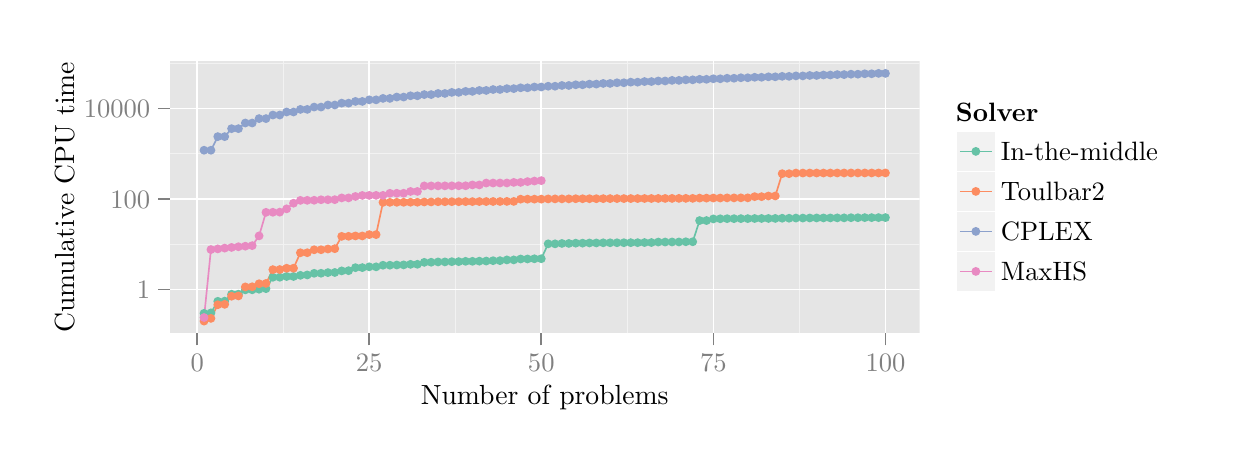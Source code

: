 % Created by tikzDevice version 0.7.0 on 2014-06-01 21:54:24
% !TEX encoding = UTF-8 Unicode
\begin{tikzpicture}[x=1pt,y=1pt]
\definecolor[named]{fillColor}{rgb}{1.00,1.00,1.00}
\path[use as bounding box,fill=fillColor,fill opacity=0.00] (0,0) rectangle (433.62,144.54);
\begin{scope}
\path[clip] (  0.00,  0.00) rectangle (433.62,144.54);
\definecolor[named]{drawColor}{rgb}{1.00,1.00,1.00}
\definecolor[named]{fillColor}{rgb}{1.00,1.00,1.00}

\path[draw=drawColor,line width= 0.6pt,line join=round,line cap=round,fill=fillColor] (  0.00,  0.00) rectangle (433.62,144.54);
\end{scope}
\begin{scope}
\path[clip] ( 51.42, 34.03) rectangle (322.26,132.50);
\definecolor[named]{fillColor}{rgb}{0.90,0.90,0.90}

\path[fill=fillColor] ( 51.42, 34.03) rectangle (322.26,132.50);
\definecolor[named]{drawColor}{rgb}{0.95,0.95,0.95}

\path[draw=drawColor,line width= 0.3pt,line join=round] ( 51.42, 66.28) --
	(322.26, 66.28);

\path[draw=drawColor,line width= 0.3pt,line join=round] ( 51.42, 98.96) --
	(322.26, 98.96);

\path[draw=drawColor,line width= 0.3pt,line join=round] ( 51.42,131.64) --
	(322.26,131.64);

\path[draw=drawColor,line width= 0.3pt,line join=round] ( 92.33, 34.03) --
	( 92.33,132.50);

\path[draw=drawColor,line width= 0.3pt,line join=round] (154.51, 34.03) --
	(154.51,132.50);

\path[draw=drawColor,line width= 0.3pt,line join=round] (216.68, 34.03) --
	(216.68,132.50);

\path[draw=drawColor,line width= 0.3pt,line join=round] (278.86, 34.03) --
	(278.86,132.50);
\definecolor[named]{drawColor}{rgb}{1.00,1.00,1.00}

\path[draw=drawColor,line width= 0.6pt,line join=round] ( 51.42, 49.93) --
	(322.26, 49.93);

\path[draw=drawColor,line width= 0.6pt,line join=round] ( 51.42, 82.62) --
	(322.26, 82.62);

\path[draw=drawColor,line width= 0.6pt,line join=round] ( 51.42,115.30) --
	(322.26,115.30);

\path[draw=drawColor,line width= 0.6pt,line join=round] ( 61.24, 34.03) --
	( 61.24,132.50);

\path[draw=drawColor,line width= 0.6pt,line join=round] (123.42, 34.03) --
	(123.42,132.50);

\path[draw=drawColor,line width= 0.6pt,line join=round] (185.59, 34.03) --
	(185.59,132.50);

\path[draw=drawColor,line width= 0.6pt,line join=round] (247.77, 34.03) --
	(247.77,132.50);

\path[draw=drawColor,line width= 0.6pt,line join=round] (309.95, 34.03) --
	(309.95,132.50);
\definecolor[named]{drawColor}{rgb}{0.40,0.76,0.65}

\path[draw=drawColor,line width= 0.6pt,line join=round] ( 63.73, 41.32) --
	( 66.22, 41.48) --
	( 68.70, 45.66) --
	( 71.19, 45.72) --
	( 73.68, 48.20) --
	( 76.16, 48.23) --
	( 78.65, 49.80) --
	( 81.14, 49.82) --
	( 83.62, 50.03) --
	( 86.11, 50.23) --
	( 88.60, 54.35) --
	( 91.09, 54.36) --
	( 93.57, 54.63) --
	( 96.06, 54.63) --
	( 98.55, 55.05) --
	(101.03, 55.19) --
	(103.52, 55.78) --
	(106.01, 55.80) --
	(108.49, 56.03) --
	(110.98, 56.08) --
	(113.47, 56.65) --
	(115.96, 56.73) --
	(118.44, 57.82) --
	(120.93, 57.84) --
	(123.42, 58.12) --
	(125.90, 58.12) --
	(128.39, 58.69) --
	(130.88, 58.71) --
	(133.37, 58.78) --
	(135.85, 58.82) --
	(138.34, 59.02) --
	(140.83, 59.04) --
	(143.31, 59.74) --
	(145.80, 59.78) --
	(148.29, 59.89) --
	(150.77, 59.90) --
	(153.26, 59.98) --
	(155.75, 60.00) --
	(158.24, 60.11) --
	(160.72, 60.11) --
	(163.21, 60.17) --
	(165.70, 60.21) --
	(168.18, 60.34) --
	(170.67, 60.35) --
	(173.16, 60.62) --
	(175.65, 60.63) --
	(178.13, 60.95) --
	(180.62, 60.96) --
	(183.11, 61.03) --
	(185.59, 61.05) --
	(188.08, 66.43) --
	(190.57, 66.43) --
	(193.05, 66.57) --
	(195.54, 66.57) --
	(198.03, 66.67) --
	(200.52, 66.68) --
	(203.00, 66.74) --
	(205.49, 66.75) --
	(207.98, 66.80) --
	(210.46, 66.81) --
	(212.95, 66.82) --
	(215.44, 66.83) --
	(217.92, 66.85) --
	(220.41, 66.85) --
	(222.90, 66.89) --
	(225.39, 66.90) --
	(227.87, 67.07) --
	(230.36, 67.08) --
	(232.85, 67.10) --
	(235.33, 67.10) --
	(237.82, 67.18) --
	(240.31, 67.18) --
	(242.80, 74.84) --
	(245.28, 74.84) --
	(247.77, 75.43) --
	(250.26, 75.48) --
	(252.74, 75.52) --
	(255.23, 75.52) --
	(257.72, 75.54) --
	(260.20, 75.54) --
	(262.69, 75.58) --
	(265.18, 75.59) --
	(267.67, 75.60) --
	(270.15, 75.61) --
	(272.64, 75.68) --
	(275.13, 75.68) --
	(277.61, 75.74) --
	(280.10, 75.74) --
	(282.59, 75.77) --
	(285.08, 75.78) --
	(287.56, 75.79) --
	(290.05, 75.79) --
	(292.54, 75.81) --
	(295.02, 75.81) --
	(297.51, 75.87) --
	(300.00, 75.87) --
	(302.48, 75.90) --
	(304.97, 75.90) --
	(307.46, 75.91) --
	(309.95, 75.91);
\definecolor[named]{drawColor}{rgb}{0.99,0.55,0.38}

\path[draw=drawColor,line width= 0.6pt,line join=round] ( 63.73, 38.51) --
	( 66.22, 39.50) --
	( 68.70, 44.42) --
	( 71.19, 44.57) --
	( 73.68, 47.50) --
	( 76.16, 47.60) --
	( 78.65, 50.86) --
	( 81.14, 50.92) --
	( 83.62, 52.01) --
	( 86.11, 52.12) --
	( 88.60, 57.11) --
	( 91.09, 57.14) --
	( 93.57, 57.61) --
	( 96.06, 57.63) --
	( 98.55, 63.21) --
	(101.03, 63.22) --
	(103.52, 64.28) --
	(106.01, 64.29) --
	(108.49, 64.56) --
	(110.98, 64.68) --
	(113.47, 69.13) --
	(115.96, 69.15) --
	(118.44, 69.28) --
	(120.93, 69.28) --
	(123.42, 69.76) --
	(125.90, 69.76) --
	(128.39, 81.42) --
	(130.88, 81.42) --
	(133.37, 81.44) --
	(135.85, 81.44) --
	(138.34, 81.46) --
	(140.83, 81.46) --
	(143.31, 81.56) --
	(145.80, 81.57) --
	(148.29, 81.64) --
	(150.77, 81.64) --
	(153.26, 81.66) --
	(155.75, 81.66) --
	(158.24, 81.69) --
	(160.72, 81.69) --
	(163.21, 81.71) --
	(165.70, 81.71) --
	(168.18, 81.73) --
	(170.67, 81.73) --
	(173.16, 81.76) --
	(175.65, 81.76) --
	(178.13, 82.57) --
	(180.62, 82.57) --
	(183.11, 82.58) --
	(185.59, 82.58) --
	(188.08, 82.66) --
	(190.57, 82.67) --
	(193.05, 82.68) --
	(195.54, 82.68) --
	(198.03, 82.73) --
	(200.52, 82.73) --
	(203.00, 82.74) --
	(205.49, 82.74) --
	(207.98, 82.76) --
	(210.46, 82.77) --
	(212.95, 82.78) --
	(215.44, 82.78) --
	(217.92, 82.79) --
	(220.41, 82.79) --
	(222.90, 82.81) --
	(225.39, 82.81) --
	(227.87, 82.83) --
	(230.36, 82.83) --
	(232.85, 82.84) --
	(235.33, 82.85) --
	(237.82, 82.86) --
	(240.31, 82.86) --
	(242.80, 82.95) --
	(245.28, 82.95) --
	(247.77, 82.98) --
	(250.26, 82.98) --
	(252.74, 83.03) --
	(255.23, 83.03) --
	(257.72, 83.05) --
	(260.20, 83.05) --
	(262.69, 83.48) --
	(265.18, 83.48) --
	(267.67, 83.71) --
	(270.15, 83.72) --
	(272.64, 91.78) --
	(275.13, 91.78) --
	(277.61, 92.01) --
	(280.10, 92.01) --
	(282.59, 92.02) --
	(285.08, 92.02) --
	(287.56, 92.02) --
	(290.05, 92.02) --
	(292.54, 92.03) --
	(295.02, 92.03) --
	(297.51, 92.04) --
	(300.00, 92.04) --
	(302.48, 92.04) --
	(304.97, 92.04) --
	(307.46, 92.04) --
	(309.95, 92.04);
\definecolor[named]{drawColor}{rgb}{0.55,0.63,0.80}

\path[draw=drawColor,line width= 0.6pt,line join=round] ( 63.73,100.25) --
	( 66.22,100.25) --
	( 68.70,105.17) --
	( 71.19,105.17) --
	( 73.68,108.05) --
	( 76.16,108.05) --
	( 78.65,110.09) --
	( 81.14,110.09) --
	( 83.62,111.68) --
	( 86.11,111.68) --
	( 88.60,112.97) --
	( 91.09,112.97) --
	( 93.57,114.07) --
	( 96.06,114.07) --
	( 98.55,115.01) --
	(101.03,115.01) --
	(103.52,115.85) --
	(106.01,115.85) --
	(108.49,116.60) --
	(110.98,116.60) --
	(113.47,117.27) --
	(115.96,117.27) --
	(118.44,117.89) --
	(120.93,117.89) --
	(123.42,118.46) --
	(125.90,118.46) --
	(128.39,118.98) --
	(130.88,118.98) --
	(133.37,119.47) --
	(135.85,119.47) --
	(138.34,119.93) --
	(140.83,119.93) --
	(143.31,120.36) --
	(145.80,120.36) --
	(148.29,120.77) --
	(150.77,120.77) --
	(153.26,121.15) --
	(155.75,121.15) --
	(158.24,121.52) --
	(160.72,121.52) --
	(163.21,121.86) --
	(165.70,121.86) --
	(168.18,122.19) --
	(170.67,122.19) --
	(173.16,122.51) --
	(175.65,122.51) --
	(178.13,122.81) --
	(180.62,122.81) --
	(183.11,123.10) --
	(185.59,123.10) --
	(188.08,123.38) --
	(190.57,123.38) --
	(193.05,123.65) --
	(195.54,123.65) --
	(198.03,123.90) --
	(200.52,123.90) --
	(203.00,124.15) --
	(205.49,124.15) --
	(207.98,124.39) --
	(210.46,124.39) --
	(212.95,124.63) --
	(215.44,124.63) --
	(217.92,124.85) --
	(220.41,124.85) --
	(222.90,125.07) --
	(225.39,125.07) --
	(227.87,125.28) --
	(230.36,125.28) --
	(232.85,125.49) --
	(235.33,125.49) --
	(237.82,125.69) --
	(240.31,125.69) --
	(242.80,125.88) --
	(245.28,125.88) --
	(247.77,126.07) --
	(250.26,126.07) --
	(252.74,126.26) --
	(255.23,126.26) --
	(257.72,126.44) --
	(260.20,126.44) --
	(262.69,126.61) --
	(265.18,126.61) --
	(267.67,126.78) --
	(270.15,126.78) --
	(272.64,126.95) --
	(275.13,126.95) --
	(277.61,127.11) --
	(280.10,127.11) --
	(282.59,127.27) --
	(285.08,127.27) --
	(287.56,127.43) --
	(290.05,127.43) --
	(292.54,127.58) --
	(295.02,127.58) --
	(297.51,127.73) --
	(300.00,127.73) --
	(302.48,127.88) --
	(304.97,127.88) --
	(307.46,128.02) --
	(309.95,128.02);
\definecolor[named]{drawColor}{rgb}{0.91,0.54,0.76}

\path[draw=drawColor,line width= 0.6pt,line join=round] ( 63.73, 39.80) --
	( 66.22, 64.36) --
	( 68.70, 64.60) --
	( 71.19, 64.88) --
	( 73.68, 65.13) --
	( 76.16, 65.38) --
	( 78.65, 65.58) --
	( 81.14, 65.78) --
	( 83.62, 69.30) --
	( 86.11, 77.81) --
	( 88.60, 77.84) --
	( 91.09, 77.88) --
	( 93.57, 79.07) --
	( 96.06, 81.11) --
	( 98.55, 82.13) --
	(101.03, 82.15) --
	(103.52, 82.18) --
	(106.01, 82.36) --
	(108.49, 82.37) --
	(110.98, 82.39) --
	(113.47, 83.02) --
	(115.96, 83.03) --
	(118.44, 83.55) --
	(120.93, 83.91) --
	(123.42, 83.93) --
	(125.90, 83.94) --
	(128.39, 83.95) --
	(130.88, 84.69) --
	(133.37, 84.71) --
	(135.85, 84.72) --
	(138.34, 85.35) --
	(140.83, 85.36) --
	(143.31, 87.36) --
	(145.80, 87.36) --
	(148.29, 87.37) --
	(150.77, 87.38) --
	(153.26, 87.39) --
	(155.75, 87.41) --
	(158.24, 87.41) --
	(160.72, 87.71) --
	(163.21, 87.71) --
	(165.70, 88.39) --
	(168.18, 88.40) --
	(170.67, 88.41) --
	(173.16, 88.42) --
	(175.65, 88.63) --
	(178.13, 88.63) --
	(180.62, 88.92) --
	(183.11, 89.12) --
	(185.59, 89.27);
\definecolor[named]{fillColor}{rgb}{0.40,0.76,0.65}

\path[fill=fillColor] ( 63.73, 41.32) circle (  1.60);

\path[fill=fillColor] ( 66.22, 41.48) circle (  1.60);

\path[fill=fillColor] ( 68.70, 45.66) circle (  1.60);

\path[fill=fillColor] ( 71.19, 45.72) circle (  1.60);

\path[fill=fillColor] ( 73.68, 48.20) circle (  1.60);

\path[fill=fillColor] ( 76.16, 48.23) circle (  1.60);

\path[fill=fillColor] ( 78.65, 49.80) circle (  1.60);

\path[fill=fillColor] ( 81.14, 49.82) circle (  1.60);

\path[fill=fillColor] ( 83.62, 50.03) circle (  1.60);

\path[fill=fillColor] ( 86.11, 50.23) circle (  1.60);

\path[fill=fillColor] ( 88.60, 54.35) circle (  1.60);

\path[fill=fillColor] ( 91.09, 54.36) circle (  1.60);

\path[fill=fillColor] ( 93.57, 54.63) circle (  1.60);

\path[fill=fillColor] ( 96.06, 54.63) circle (  1.60);

\path[fill=fillColor] ( 98.55, 55.05) circle (  1.60);

\path[fill=fillColor] (101.03, 55.19) circle (  1.60);

\path[fill=fillColor] (103.52, 55.78) circle (  1.60);

\path[fill=fillColor] (106.01, 55.80) circle (  1.60);

\path[fill=fillColor] (108.49, 56.03) circle (  1.60);

\path[fill=fillColor] (110.98, 56.08) circle (  1.60);

\path[fill=fillColor] (113.47, 56.65) circle (  1.60);

\path[fill=fillColor] (115.96, 56.73) circle (  1.60);

\path[fill=fillColor] (118.44, 57.82) circle (  1.60);

\path[fill=fillColor] (120.93, 57.84) circle (  1.60);

\path[fill=fillColor] (123.42, 58.12) circle (  1.60);

\path[fill=fillColor] (125.90, 58.12) circle (  1.60);

\path[fill=fillColor] (128.39, 58.69) circle (  1.60);

\path[fill=fillColor] (130.88, 58.71) circle (  1.60);

\path[fill=fillColor] (133.37, 58.78) circle (  1.60);

\path[fill=fillColor] (135.85, 58.82) circle (  1.60);

\path[fill=fillColor] (138.34, 59.02) circle (  1.60);

\path[fill=fillColor] (140.83, 59.04) circle (  1.60);

\path[fill=fillColor] (143.31, 59.74) circle (  1.60);

\path[fill=fillColor] (145.80, 59.78) circle (  1.60);

\path[fill=fillColor] (148.29, 59.89) circle (  1.60);

\path[fill=fillColor] (150.77, 59.90) circle (  1.60);

\path[fill=fillColor] (153.26, 59.98) circle (  1.60);

\path[fill=fillColor] (155.75, 60.00) circle (  1.60);

\path[fill=fillColor] (158.24, 60.11) circle (  1.60);

\path[fill=fillColor] (160.72, 60.11) circle (  1.60);

\path[fill=fillColor] (163.21, 60.17) circle (  1.60);

\path[fill=fillColor] (165.70, 60.21) circle (  1.60);

\path[fill=fillColor] (168.18, 60.34) circle (  1.60);

\path[fill=fillColor] (170.67, 60.35) circle (  1.60);

\path[fill=fillColor] (173.16, 60.62) circle (  1.60);

\path[fill=fillColor] (175.65, 60.63) circle (  1.60);

\path[fill=fillColor] (178.13, 60.95) circle (  1.60);

\path[fill=fillColor] (180.62, 60.96) circle (  1.60);

\path[fill=fillColor] (183.11, 61.03) circle (  1.60);

\path[fill=fillColor] (185.59, 61.05) circle (  1.60);

\path[fill=fillColor] (188.08, 66.43) circle (  1.60);

\path[fill=fillColor] (190.57, 66.43) circle (  1.60);

\path[fill=fillColor] (193.05, 66.57) circle (  1.60);

\path[fill=fillColor] (195.54, 66.57) circle (  1.60);

\path[fill=fillColor] (198.03, 66.67) circle (  1.60);

\path[fill=fillColor] (200.52, 66.68) circle (  1.60);

\path[fill=fillColor] (203.00, 66.74) circle (  1.60);

\path[fill=fillColor] (205.49, 66.75) circle (  1.60);

\path[fill=fillColor] (207.98, 66.80) circle (  1.60);

\path[fill=fillColor] (210.46, 66.81) circle (  1.60);

\path[fill=fillColor] (212.95, 66.82) circle (  1.60);

\path[fill=fillColor] (215.44, 66.83) circle (  1.60);

\path[fill=fillColor] (217.92, 66.85) circle (  1.60);

\path[fill=fillColor] (220.41, 66.85) circle (  1.60);

\path[fill=fillColor] (222.90, 66.89) circle (  1.60);

\path[fill=fillColor] (225.39, 66.90) circle (  1.60);

\path[fill=fillColor] (227.87, 67.07) circle (  1.60);

\path[fill=fillColor] (230.36, 67.08) circle (  1.60);

\path[fill=fillColor] (232.85, 67.10) circle (  1.60);

\path[fill=fillColor] (235.33, 67.10) circle (  1.60);

\path[fill=fillColor] (237.82, 67.18) circle (  1.60);

\path[fill=fillColor] (240.31, 67.18) circle (  1.60);

\path[fill=fillColor] (242.80, 74.84) circle (  1.60);

\path[fill=fillColor] (245.28, 74.84) circle (  1.60);

\path[fill=fillColor] (247.77, 75.43) circle (  1.60);

\path[fill=fillColor] (250.26, 75.48) circle (  1.60);

\path[fill=fillColor] (252.74, 75.52) circle (  1.60);

\path[fill=fillColor] (255.23, 75.52) circle (  1.60);

\path[fill=fillColor] (257.72, 75.54) circle (  1.60);

\path[fill=fillColor] (260.20, 75.54) circle (  1.60);

\path[fill=fillColor] (262.69, 75.58) circle (  1.60);

\path[fill=fillColor] (265.18, 75.59) circle (  1.60);

\path[fill=fillColor] (267.67, 75.60) circle (  1.60);

\path[fill=fillColor] (270.15, 75.61) circle (  1.60);

\path[fill=fillColor] (272.64, 75.68) circle (  1.60);

\path[fill=fillColor] (275.13, 75.68) circle (  1.60);

\path[fill=fillColor] (277.61, 75.74) circle (  1.60);

\path[fill=fillColor] (280.10, 75.74) circle (  1.60);

\path[fill=fillColor] (282.59, 75.77) circle (  1.60);

\path[fill=fillColor] (285.08, 75.78) circle (  1.60);

\path[fill=fillColor] (287.56, 75.79) circle (  1.60);

\path[fill=fillColor] (290.05, 75.79) circle (  1.60);

\path[fill=fillColor] (292.54, 75.81) circle (  1.60);

\path[fill=fillColor] (295.02, 75.81) circle (  1.60);

\path[fill=fillColor] (297.51, 75.87) circle (  1.60);

\path[fill=fillColor] (300.00, 75.87) circle (  1.60);

\path[fill=fillColor] (302.48, 75.90) circle (  1.60);

\path[fill=fillColor] (304.97, 75.90) circle (  1.60);

\path[fill=fillColor] (307.46, 75.91) circle (  1.60);

\path[fill=fillColor] (309.95, 75.91) circle (  1.60);
\definecolor[named]{fillColor}{rgb}{0.99,0.55,0.38}

\path[fill=fillColor] ( 63.73, 38.51) circle (  1.60);

\path[fill=fillColor] ( 66.22, 39.50) circle (  1.60);

\path[fill=fillColor] ( 68.70, 44.42) circle (  1.60);

\path[fill=fillColor] ( 71.19, 44.57) circle (  1.60);

\path[fill=fillColor] ( 73.68, 47.50) circle (  1.60);

\path[fill=fillColor] ( 76.16, 47.60) circle (  1.60);

\path[fill=fillColor] ( 78.65, 50.86) circle (  1.60);

\path[fill=fillColor] ( 81.14, 50.92) circle (  1.60);

\path[fill=fillColor] ( 83.62, 52.01) circle (  1.60);

\path[fill=fillColor] ( 86.11, 52.12) circle (  1.60);

\path[fill=fillColor] ( 88.60, 57.11) circle (  1.60);

\path[fill=fillColor] ( 91.09, 57.14) circle (  1.60);

\path[fill=fillColor] ( 93.57, 57.61) circle (  1.60);

\path[fill=fillColor] ( 96.06, 57.63) circle (  1.60);

\path[fill=fillColor] ( 98.55, 63.21) circle (  1.60);

\path[fill=fillColor] (101.03, 63.22) circle (  1.60);

\path[fill=fillColor] (103.52, 64.28) circle (  1.60);

\path[fill=fillColor] (106.01, 64.29) circle (  1.60);

\path[fill=fillColor] (108.49, 64.56) circle (  1.60);

\path[fill=fillColor] (110.98, 64.68) circle (  1.60);

\path[fill=fillColor] (113.47, 69.13) circle (  1.60);

\path[fill=fillColor] (115.96, 69.15) circle (  1.60);

\path[fill=fillColor] (118.44, 69.28) circle (  1.60);

\path[fill=fillColor] (120.93, 69.28) circle (  1.60);

\path[fill=fillColor] (123.42, 69.76) circle (  1.60);

\path[fill=fillColor] (125.90, 69.76) circle (  1.60);

\path[fill=fillColor] (128.39, 81.42) circle (  1.60);

\path[fill=fillColor] (130.88, 81.42) circle (  1.60);

\path[fill=fillColor] (133.37, 81.44) circle (  1.60);

\path[fill=fillColor] (135.85, 81.44) circle (  1.60);

\path[fill=fillColor] (138.34, 81.46) circle (  1.60);

\path[fill=fillColor] (140.83, 81.46) circle (  1.60);

\path[fill=fillColor] (143.31, 81.56) circle (  1.60);

\path[fill=fillColor] (145.80, 81.57) circle (  1.60);

\path[fill=fillColor] (148.29, 81.64) circle (  1.60);

\path[fill=fillColor] (150.77, 81.64) circle (  1.60);

\path[fill=fillColor] (153.26, 81.66) circle (  1.60);

\path[fill=fillColor] (155.75, 81.66) circle (  1.60);

\path[fill=fillColor] (158.24, 81.69) circle (  1.60);

\path[fill=fillColor] (160.72, 81.69) circle (  1.60);

\path[fill=fillColor] (163.21, 81.71) circle (  1.60);

\path[fill=fillColor] (165.70, 81.71) circle (  1.60);

\path[fill=fillColor] (168.18, 81.73) circle (  1.60);

\path[fill=fillColor] (170.67, 81.73) circle (  1.60);

\path[fill=fillColor] (173.16, 81.76) circle (  1.60);

\path[fill=fillColor] (175.65, 81.76) circle (  1.60);

\path[fill=fillColor] (178.13, 82.57) circle (  1.60);

\path[fill=fillColor] (180.62, 82.57) circle (  1.60);

\path[fill=fillColor] (183.11, 82.58) circle (  1.60);

\path[fill=fillColor] (185.59, 82.58) circle (  1.60);

\path[fill=fillColor] (188.08, 82.66) circle (  1.60);

\path[fill=fillColor] (190.57, 82.67) circle (  1.60);

\path[fill=fillColor] (193.05, 82.68) circle (  1.60);

\path[fill=fillColor] (195.54, 82.68) circle (  1.60);

\path[fill=fillColor] (198.03, 82.73) circle (  1.60);

\path[fill=fillColor] (200.52, 82.73) circle (  1.60);

\path[fill=fillColor] (203.00, 82.74) circle (  1.60);

\path[fill=fillColor] (205.49, 82.74) circle (  1.60);

\path[fill=fillColor] (207.98, 82.76) circle (  1.60);

\path[fill=fillColor] (210.46, 82.77) circle (  1.60);

\path[fill=fillColor] (212.95, 82.78) circle (  1.60);

\path[fill=fillColor] (215.44, 82.78) circle (  1.60);

\path[fill=fillColor] (217.92, 82.79) circle (  1.60);

\path[fill=fillColor] (220.41, 82.79) circle (  1.60);

\path[fill=fillColor] (222.90, 82.81) circle (  1.60);

\path[fill=fillColor] (225.39, 82.81) circle (  1.60);

\path[fill=fillColor] (227.87, 82.83) circle (  1.60);

\path[fill=fillColor] (230.36, 82.83) circle (  1.60);

\path[fill=fillColor] (232.85, 82.84) circle (  1.60);

\path[fill=fillColor] (235.33, 82.85) circle (  1.60);

\path[fill=fillColor] (237.82, 82.86) circle (  1.60);

\path[fill=fillColor] (240.31, 82.86) circle (  1.60);

\path[fill=fillColor] (242.80, 82.95) circle (  1.60);

\path[fill=fillColor] (245.28, 82.95) circle (  1.60);

\path[fill=fillColor] (247.77, 82.98) circle (  1.60);

\path[fill=fillColor] (250.26, 82.98) circle (  1.60);

\path[fill=fillColor] (252.74, 83.03) circle (  1.60);

\path[fill=fillColor] (255.23, 83.03) circle (  1.60);

\path[fill=fillColor] (257.72, 83.05) circle (  1.60);

\path[fill=fillColor] (260.20, 83.05) circle (  1.60);

\path[fill=fillColor] (262.69, 83.48) circle (  1.60);

\path[fill=fillColor] (265.18, 83.48) circle (  1.60);

\path[fill=fillColor] (267.67, 83.71) circle (  1.60);

\path[fill=fillColor] (270.15, 83.72) circle (  1.60);

\path[fill=fillColor] (272.64, 91.78) circle (  1.60);

\path[fill=fillColor] (275.13, 91.78) circle (  1.60);

\path[fill=fillColor] (277.61, 92.01) circle (  1.60);

\path[fill=fillColor] (280.10, 92.01) circle (  1.60);

\path[fill=fillColor] (282.59, 92.02) circle (  1.60);

\path[fill=fillColor] (285.08, 92.02) circle (  1.60);

\path[fill=fillColor] (287.56, 92.02) circle (  1.60);

\path[fill=fillColor] (290.05, 92.02) circle (  1.60);

\path[fill=fillColor] (292.54, 92.03) circle (  1.60);

\path[fill=fillColor] (295.02, 92.03) circle (  1.60);

\path[fill=fillColor] (297.51, 92.04) circle (  1.60);

\path[fill=fillColor] (300.00, 92.04) circle (  1.60);

\path[fill=fillColor] (302.48, 92.04) circle (  1.60);

\path[fill=fillColor] (304.97, 92.04) circle (  1.60);

\path[fill=fillColor] (307.46, 92.04) circle (  1.60);

\path[fill=fillColor] (309.95, 92.04) circle (  1.60);
\definecolor[named]{fillColor}{rgb}{0.55,0.63,0.80}

\path[fill=fillColor] ( 63.73,100.25) circle (  1.60);

\path[fill=fillColor] ( 66.22,100.25) circle (  1.60);

\path[fill=fillColor] ( 68.70,105.17) circle (  1.60);

\path[fill=fillColor] ( 71.19,105.17) circle (  1.60);

\path[fill=fillColor] ( 73.68,108.05) circle (  1.60);

\path[fill=fillColor] ( 76.16,108.05) circle (  1.60);

\path[fill=fillColor] ( 78.65,110.09) circle (  1.60);

\path[fill=fillColor] ( 81.14,110.09) circle (  1.60);

\path[fill=fillColor] ( 83.62,111.68) circle (  1.60);

\path[fill=fillColor] ( 86.11,111.68) circle (  1.60);

\path[fill=fillColor] ( 88.60,112.97) circle (  1.60);

\path[fill=fillColor] ( 91.09,112.97) circle (  1.60);

\path[fill=fillColor] ( 93.57,114.07) circle (  1.60);

\path[fill=fillColor] ( 96.06,114.07) circle (  1.60);

\path[fill=fillColor] ( 98.55,115.01) circle (  1.60);

\path[fill=fillColor] (101.03,115.01) circle (  1.60);

\path[fill=fillColor] (103.52,115.85) circle (  1.60);

\path[fill=fillColor] (106.01,115.85) circle (  1.60);

\path[fill=fillColor] (108.49,116.60) circle (  1.60);

\path[fill=fillColor] (110.98,116.60) circle (  1.60);

\path[fill=fillColor] (113.47,117.27) circle (  1.60);

\path[fill=fillColor] (115.96,117.27) circle (  1.60);

\path[fill=fillColor] (118.44,117.89) circle (  1.60);

\path[fill=fillColor] (120.93,117.89) circle (  1.60);

\path[fill=fillColor] (123.42,118.46) circle (  1.60);

\path[fill=fillColor] (125.90,118.46) circle (  1.60);

\path[fill=fillColor] (128.39,118.98) circle (  1.60);

\path[fill=fillColor] (130.88,118.98) circle (  1.60);

\path[fill=fillColor] (133.37,119.47) circle (  1.60);

\path[fill=fillColor] (135.85,119.47) circle (  1.60);

\path[fill=fillColor] (138.34,119.93) circle (  1.60);

\path[fill=fillColor] (140.83,119.93) circle (  1.60);

\path[fill=fillColor] (143.31,120.36) circle (  1.60);

\path[fill=fillColor] (145.80,120.36) circle (  1.60);

\path[fill=fillColor] (148.29,120.77) circle (  1.60);

\path[fill=fillColor] (150.77,120.77) circle (  1.60);

\path[fill=fillColor] (153.26,121.15) circle (  1.60);

\path[fill=fillColor] (155.75,121.15) circle (  1.60);

\path[fill=fillColor] (158.24,121.52) circle (  1.60);

\path[fill=fillColor] (160.72,121.52) circle (  1.60);

\path[fill=fillColor] (163.21,121.86) circle (  1.60);

\path[fill=fillColor] (165.70,121.86) circle (  1.60);

\path[fill=fillColor] (168.18,122.19) circle (  1.60);

\path[fill=fillColor] (170.67,122.19) circle (  1.60);

\path[fill=fillColor] (173.16,122.51) circle (  1.60);

\path[fill=fillColor] (175.65,122.51) circle (  1.60);

\path[fill=fillColor] (178.13,122.81) circle (  1.60);

\path[fill=fillColor] (180.62,122.81) circle (  1.60);

\path[fill=fillColor] (183.11,123.10) circle (  1.60);

\path[fill=fillColor] (185.59,123.10) circle (  1.60);

\path[fill=fillColor] (188.08,123.38) circle (  1.60);

\path[fill=fillColor] (190.57,123.38) circle (  1.60);

\path[fill=fillColor] (193.05,123.65) circle (  1.60);

\path[fill=fillColor] (195.54,123.65) circle (  1.60);

\path[fill=fillColor] (198.03,123.90) circle (  1.60);

\path[fill=fillColor] (200.52,123.90) circle (  1.60);

\path[fill=fillColor] (203.00,124.15) circle (  1.60);

\path[fill=fillColor] (205.49,124.15) circle (  1.60);

\path[fill=fillColor] (207.98,124.39) circle (  1.60);

\path[fill=fillColor] (210.46,124.39) circle (  1.60);

\path[fill=fillColor] (212.95,124.63) circle (  1.60);

\path[fill=fillColor] (215.44,124.63) circle (  1.60);

\path[fill=fillColor] (217.92,124.85) circle (  1.60);

\path[fill=fillColor] (220.41,124.85) circle (  1.60);

\path[fill=fillColor] (222.90,125.07) circle (  1.60);

\path[fill=fillColor] (225.39,125.07) circle (  1.60);

\path[fill=fillColor] (227.87,125.28) circle (  1.60);

\path[fill=fillColor] (230.36,125.28) circle (  1.60);

\path[fill=fillColor] (232.85,125.49) circle (  1.60);

\path[fill=fillColor] (235.33,125.49) circle (  1.60);

\path[fill=fillColor] (237.82,125.69) circle (  1.60);

\path[fill=fillColor] (240.31,125.69) circle (  1.60);

\path[fill=fillColor] (242.80,125.88) circle (  1.60);

\path[fill=fillColor] (245.28,125.88) circle (  1.60);

\path[fill=fillColor] (247.77,126.07) circle (  1.60);

\path[fill=fillColor] (250.26,126.07) circle (  1.60);

\path[fill=fillColor] (252.74,126.26) circle (  1.60);

\path[fill=fillColor] (255.23,126.26) circle (  1.60);

\path[fill=fillColor] (257.72,126.44) circle (  1.60);

\path[fill=fillColor] (260.20,126.44) circle (  1.60);

\path[fill=fillColor] (262.69,126.61) circle (  1.60);

\path[fill=fillColor] (265.18,126.61) circle (  1.60);

\path[fill=fillColor] (267.67,126.78) circle (  1.60);

\path[fill=fillColor] (270.15,126.78) circle (  1.60);

\path[fill=fillColor] (272.64,126.95) circle (  1.60);

\path[fill=fillColor] (275.13,126.95) circle (  1.60);

\path[fill=fillColor] (277.61,127.11) circle (  1.60);

\path[fill=fillColor] (280.10,127.11) circle (  1.60);

\path[fill=fillColor] (282.59,127.27) circle (  1.60);

\path[fill=fillColor] (285.08,127.27) circle (  1.60);

\path[fill=fillColor] (287.56,127.43) circle (  1.60);

\path[fill=fillColor] (290.05,127.43) circle (  1.60);

\path[fill=fillColor] (292.54,127.58) circle (  1.60);

\path[fill=fillColor] (295.02,127.58) circle (  1.60);

\path[fill=fillColor] (297.51,127.73) circle (  1.60);

\path[fill=fillColor] (300.00,127.73) circle (  1.60);

\path[fill=fillColor] (302.48,127.88) circle (  1.60);

\path[fill=fillColor] (304.97,127.88) circle (  1.60);

\path[fill=fillColor] (307.46,128.02) circle (  1.60);

\path[fill=fillColor] (309.95,128.02) circle (  1.60);
\definecolor[named]{fillColor}{rgb}{0.91,0.54,0.76}

\path[fill=fillColor] ( 63.73, 39.80) circle (  1.60);

\path[fill=fillColor] ( 66.22, 64.36) circle (  1.60);

\path[fill=fillColor] ( 68.70, 64.60) circle (  1.60);

\path[fill=fillColor] ( 71.19, 64.88) circle (  1.60);

\path[fill=fillColor] ( 73.68, 65.13) circle (  1.60);

\path[fill=fillColor] ( 76.16, 65.38) circle (  1.60);

\path[fill=fillColor] ( 78.65, 65.58) circle (  1.60);

\path[fill=fillColor] ( 81.14, 65.78) circle (  1.60);

\path[fill=fillColor] ( 83.62, 69.30) circle (  1.60);

\path[fill=fillColor] ( 86.11, 77.81) circle (  1.60);

\path[fill=fillColor] ( 88.60, 77.84) circle (  1.60);

\path[fill=fillColor] ( 91.09, 77.88) circle (  1.60);

\path[fill=fillColor] ( 93.57, 79.07) circle (  1.60);

\path[fill=fillColor] ( 96.06, 81.11) circle (  1.60);

\path[fill=fillColor] ( 98.55, 82.13) circle (  1.60);

\path[fill=fillColor] (101.03, 82.15) circle (  1.60);

\path[fill=fillColor] (103.52, 82.18) circle (  1.60);

\path[fill=fillColor] (106.01, 82.36) circle (  1.60);

\path[fill=fillColor] (108.49, 82.37) circle (  1.60);

\path[fill=fillColor] (110.98, 82.39) circle (  1.60);

\path[fill=fillColor] (113.47, 83.02) circle (  1.60);

\path[fill=fillColor] (115.96, 83.03) circle (  1.60);

\path[fill=fillColor] (118.44, 83.55) circle (  1.60);

\path[fill=fillColor] (120.93, 83.91) circle (  1.60);

\path[fill=fillColor] (123.42, 83.93) circle (  1.60);

\path[fill=fillColor] (125.90, 83.94) circle (  1.60);

\path[fill=fillColor] (128.39, 83.95) circle (  1.60);

\path[fill=fillColor] (130.88, 84.69) circle (  1.60);

\path[fill=fillColor] (133.37, 84.71) circle (  1.60);

\path[fill=fillColor] (135.85, 84.72) circle (  1.60);

\path[fill=fillColor] (138.34, 85.35) circle (  1.60);

\path[fill=fillColor] (140.83, 85.36) circle (  1.60);

\path[fill=fillColor] (143.31, 87.36) circle (  1.60);

\path[fill=fillColor] (145.80, 87.36) circle (  1.60);

\path[fill=fillColor] (148.29, 87.37) circle (  1.60);

\path[fill=fillColor] (150.77, 87.38) circle (  1.60);

\path[fill=fillColor] (153.26, 87.39) circle (  1.60);

\path[fill=fillColor] (155.75, 87.41) circle (  1.60);

\path[fill=fillColor] (158.24, 87.41) circle (  1.60);

\path[fill=fillColor] (160.72, 87.71) circle (  1.60);

\path[fill=fillColor] (163.21, 87.71) circle (  1.60);

\path[fill=fillColor] (165.70, 88.39) circle (  1.60);

\path[fill=fillColor] (168.18, 88.40) circle (  1.60);

\path[fill=fillColor] (170.67, 88.41) circle (  1.60);

\path[fill=fillColor] (173.16, 88.42) circle (  1.60);

\path[fill=fillColor] (175.65, 88.63) circle (  1.60);

\path[fill=fillColor] (178.13, 88.63) circle (  1.60);

\path[fill=fillColor] (180.62, 88.92) circle (  1.60);

\path[fill=fillColor] (183.11, 89.12) circle (  1.60);

\path[fill=fillColor] (185.59, 89.27) circle (  1.60);
\end{scope}
\begin{scope}
\path[clip] (  0.00,  0.00) rectangle (433.62,144.54);
\definecolor[named]{drawColor}{rgb}{0.50,0.50,0.50}

\node[text=drawColor,anchor=base east,inner sep=0pt, outer sep=0pt, scale=  0.96] at ( 44.30, 46.63) {1};

\node[text=drawColor,anchor=base east,inner sep=0pt, outer sep=0pt, scale=  0.96] at ( 44.30, 79.31) {100};

\node[text=drawColor,anchor=base east,inner sep=0pt, outer sep=0pt, scale=  0.96] at ( 44.30,112.00) {10000};
\end{scope}
\begin{scope}
\path[clip] (  0.00,  0.00) rectangle (433.62,144.54);
\definecolor[named]{drawColor}{rgb}{0.50,0.50,0.50}

\path[draw=drawColor,line width= 0.6pt,line join=round] ( 47.15, 49.93) --
	( 51.42, 49.93);

\path[draw=drawColor,line width= 0.6pt,line join=round] ( 47.15, 82.62) --
	( 51.42, 82.62);

\path[draw=drawColor,line width= 0.6pt,line join=round] ( 47.15,115.30) --
	( 51.42,115.30);
\end{scope}
\begin{scope}
\path[clip] (  0.00,  0.00) rectangle (433.62,144.54);
\definecolor[named]{drawColor}{rgb}{0.50,0.50,0.50}

\path[draw=drawColor,line width= 0.6pt,line join=round] ( 61.24, 29.77) --
	( 61.24, 34.03);

\path[draw=drawColor,line width= 0.6pt,line join=round] (123.42, 29.77) --
	(123.42, 34.03);

\path[draw=drawColor,line width= 0.6pt,line join=round] (185.59, 29.77) --
	(185.59, 34.03);

\path[draw=drawColor,line width= 0.6pt,line join=round] (247.77, 29.77) --
	(247.77, 34.03);

\path[draw=drawColor,line width= 0.6pt,line join=round] (309.95, 29.77) --
	(309.95, 34.03);
\end{scope}
\begin{scope}
\path[clip] (  0.00,  0.00) rectangle (433.62,144.54);
\definecolor[named]{drawColor}{rgb}{0.50,0.50,0.50}

\node[text=drawColor,anchor=base,inner sep=0pt, outer sep=0pt, scale=  0.96] at ( 61.24, 20.31) {0};

\node[text=drawColor,anchor=base,inner sep=0pt, outer sep=0pt, scale=  0.96] at (123.42, 20.31) {25};

\node[text=drawColor,anchor=base,inner sep=0pt, outer sep=0pt, scale=  0.96] at (185.59, 20.31) {50};

\node[text=drawColor,anchor=base,inner sep=0pt, outer sep=0pt, scale=  0.96] at (247.77, 20.31) {75};

\node[text=drawColor,anchor=base,inner sep=0pt, outer sep=0pt, scale=  0.96] at (309.95, 20.31) {100};
\end{scope}
\begin{scope}
\path[clip] (  0.00,  0.00) rectangle (433.62,144.54);
\definecolor[named]{drawColor}{rgb}{0.00,0.00,0.00}

\node[text=drawColor,anchor=base,inner sep=0pt, outer sep=0pt, scale=  1] at (186.84,  8.53) {Number of problems};
\end{scope}
\begin{scope}
\path[clip] (  0.00,  0.00) rectangle (433.62,144.54);
\definecolor[named]{drawColor}{rgb}{0.00,0.00,0.00}

\node[text=drawColor,rotate= 90.00,anchor=base,inner sep=0pt, outer sep=0pt, scale=  1] at ( 16.80, 83.26) {Cumulative CPU time};
\end{scope}
\begin{scope}
\path[clip] (  0.00,  0.00) rectangle (433.62,144.54);
\definecolor[named]{fillColor}{rgb}{1.00,1.00,1.00}

\path[fill=fillColor] (331.12, 44.97) rectangle (412.71,121.56);
\end{scope}
\begin{scope}
\path[clip] (  0.00,  0.00) rectangle (433.62,144.54);
\definecolor[named]{drawColor}{rgb}{0.00,0.00,0.00}

\node[text=drawColor,anchor=base west,inner sep=0pt, outer sep=0pt, scale=  0.96] at (335.39,110.67) {\bfseries Solver};
\end{scope}
\begin{scope}
\path[clip] (  0.00,  0.00) rectangle (433.62,144.54);
\definecolor[named]{drawColor}{rgb}{1.00,1.00,1.00}
\definecolor[named]{fillColor}{rgb}{0.95,0.95,0.95}

\path[draw=drawColor,line width= 0.6pt,line join=round,line cap=round,fill=fillColor] (335.39, 92.60) rectangle (349.85,107.05);
\end{scope}
\begin{scope}
\path[clip] (  0.00,  0.00) rectangle (433.62,144.54);
\definecolor[named]{drawColor}{rgb}{0.40,0.76,0.65}

\path[draw=drawColor,line width= 0.6pt,line join=round] (336.84, 99.83) -- (348.40, 99.83);
\end{scope}
\begin{scope}
\path[clip] (  0.00,  0.00) rectangle (433.62,144.54);
\definecolor[named]{fillColor}{rgb}{0.40,0.76,0.65}

\path[fill=fillColor] (342.62, 99.83) circle (  1.60);
\end{scope}
\begin{scope}
\path[clip] (  0.00,  0.00) rectangle (433.62,144.54);
\definecolor[named]{drawColor}{rgb}{1.00,1.00,1.00}
\definecolor[named]{fillColor}{rgb}{0.95,0.95,0.95}

\path[draw=drawColor,line width= 0.6pt,line join=round,line cap=round,fill=fillColor] (335.39, 78.15) rectangle (349.85, 92.60);
\end{scope}
\begin{scope}
\path[clip] (  0.00,  0.00) rectangle (433.62,144.54);
\definecolor[named]{drawColor}{rgb}{0.99,0.55,0.38}

\path[draw=drawColor,line width= 0.6pt,line join=round] (336.84, 85.37) -- (348.40, 85.37);
\end{scope}
\begin{scope}
\path[clip] (  0.00,  0.00) rectangle (433.62,144.54);
\definecolor[named]{fillColor}{rgb}{0.99,0.55,0.38}

\path[fill=fillColor] (342.62, 85.37) circle (  1.60);
\end{scope}
\begin{scope}
\path[clip] (  0.00,  0.00) rectangle (433.62,144.54);
\definecolor[named]{drawColor}{rgb}{1.00,1.00,1.00}
\definecolor[named]{fillColor}{rgb}{0.95,0.95,0.95}

\path[draw=drawColor,line width= 0.6pt,line join=round,line cap=round,fill=fillColor] (335.39, 63.69) rectangle (349.85, 78.15);
\end{scope}
\begin{scope}
\path[clip] (  0.00,  0.00) rectangle (433.62,144.54);
\definecolor[named]{drawColor}{rgb}{0.55,0.63,0.80}

\path[draw=drawColor,line width= 0.6pt,line join=round] (336.84, 70.92) -- (348.40, 70.92);
\end{scope}
\begin{scope}
\path[clip] (  0.00,  0.00) rectangle (433.62,144.54);
\definecolor[named]{fillColor}{rgb}{0.55,0.63,0.80}

\path[fill=fillColor] (342.62, 70.92) circle (  1.60);
\end{scope}
\begin{scope}
\path[clip] (  0.00,  0.00) rectangle (433.62,144.54);
\definecolor[named]{drawColor}{rgb}{1.00,1.00,1.00}
\definecolor[named]{fillColor}{rgb}{0.95,0.95,0.95}

\path[draw=drawColor,line width= 0.6pt,line join=round,line cap=round,fill=fillColor] (335.39, 49.24) rectangle (349.85, 63.69);
\end{scope}
\begin{scope}
\path[clip] (  0.00,  0.00) rectangle (433.62,144.54);
\definecolor[named]{drawColor}{rgb}{0.91,0.54,0.76}

\path[draw=drawColor,line width= 0.6pt,line join=round] (336.84, 56.46) -- (348.40, 56.46);
\end{scope}
\begin{scope}
\path[clip] (  0.00,  0.00) rectangle (433.62,144.54);
\definecolor[named]{fillColor}{rgb}{0.91,0.54,0.76}

\path[fill=fillColor] (342.62, 56.46) circle (  1.60);
\end{scope}
\begin{scope}
\path[clip] (  0.00,  0.00) rectangle (433.62,144.54);
\definecolor[named]{drawColor}{rgb}{0.00,0.00,0.00}

\node[text=drawColor,anchor=base west,inner sep=0pt, outer sep=0pt, scale=  0.96] at (351.65, 96.52) {In-the-middle};
\end{scope}
\begin{scope}
\path[clip] (  0.00,  0.00) rectangle (433.62,144.54);
\definecolor[named]{drawColor}{rgb}{0.00,0.00,0.00}

\node[text=drawColor,anchor=base west,inner sep=0pt, outer sep=0pt, scale=  0.96] at (351.65, 82.07) {Toulbar2};
\end{scope}
\begin{scope}
\path[clip] (  0.00,  0.00) rectangle (433.62,144.54);
\definecolor[named]{drawColor}{rgb}{0.00,0.00,0.00}

\node[text=drawColor,anchor=base west,inner sep=0pt, outer sep=0pt, scale=  0.96] at (351.65, 67.61) {CPLEX};
\end{scope}
\begin{scope}
\path[clip] (  0.00,  0.00) rectangle (433.62,144.54);
\definecolor[named]{drawColor}{rgb}{0.00,0.00,0.00}

\node[text=drawColor,anchor=base west,inner sep=0pt, outer sep=0pt, scale=  0.96] at (351.65, 53.16) {MaxHS};
\end{scope}
\end{tikzpicture}
